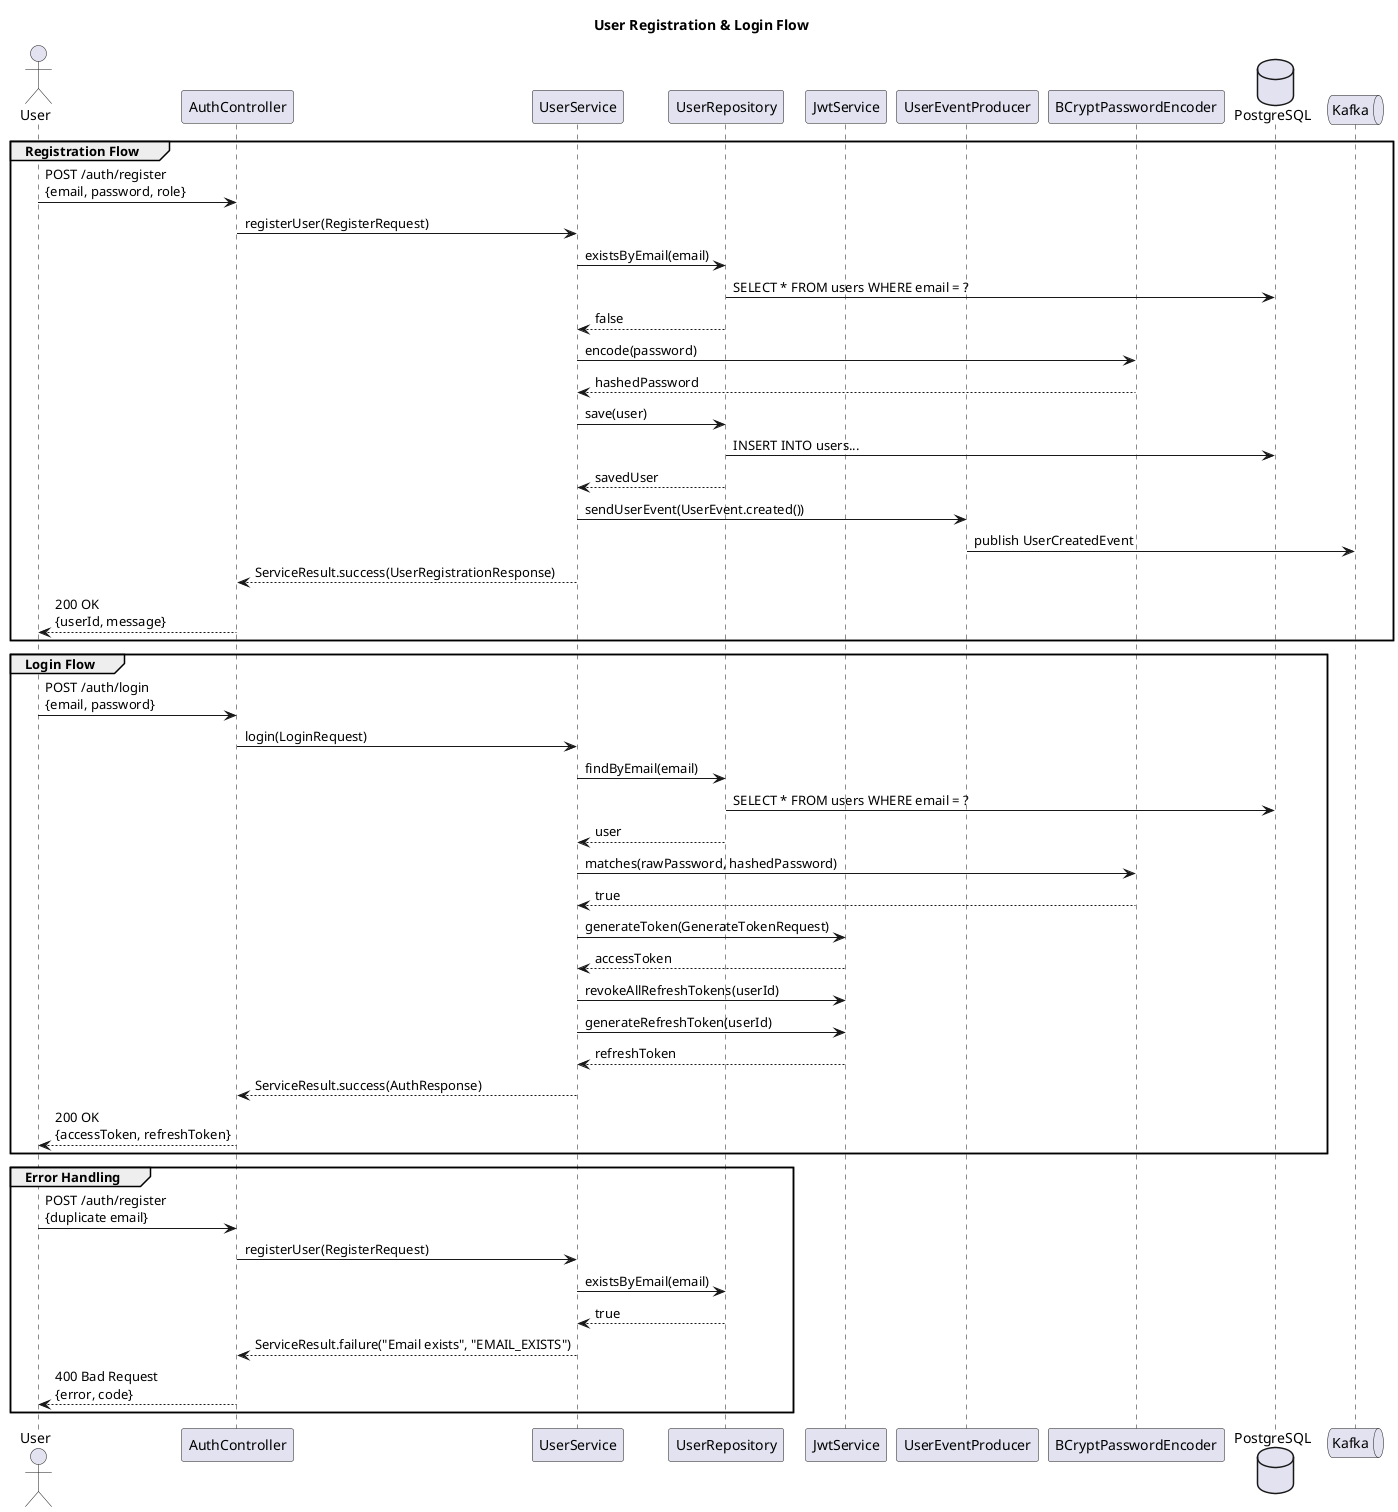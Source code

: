 @startuml registration-login-flow
title User Registration & Login Flow

actor "User" as User
participant "AuthController" as Controller
participant "UserService" as Service
participant "UserRepository" as Repository
participant "JwtService" as JwtService
participant "UserEventProducer" as EventProducer
participant "BCryptPasswordEncoder" as Encoder
database "PostgreSQL" as DB
queue "Kafka" as Kafka

group Registration Flow
    User -> Controller : POST /auth/register\n{email, password, role}
    Controller -> Service : registerUser(RegisterRequest)
    Service -> Repository : existsByEmail(email)
    Repository -> DB : SELECT * FROM users WHERE email = ?
    Repository --> Service : false
    Service -> Encoder : encode(password)
    Encoder --> Service : hashedPassword
    Service -> Repository : save(user)
    Repository -> DB : INSERT INTO users...
    Repository --> Service : savedUser
    Service -> EventProducer : sendUserEvent(UserEvent.created())
    EventProducer -> Kafka : publish UserCreatedEvent
    Service --> Controller : ServiceResult.success(UserRegistrationResponse)
    Controller --> User : 200 OK\n{userId, message}
end

group Login Flow
    User -> Controller : POST /auth/login\n{email, password}
    Controller -> Service : login(LoginRequest)
    Service -> Repository : findByEmail(email)
    Repository -> DB : SELECT * FROM users WHERE email = ?
    Repository --> Service : user
    Service -> Encoder : matches(rawPassword, hashedPassword)
    Encoder --> Service : true
    Service -> JwtService : generateToken(GenerateTokenRequest)
    JwtService --> Service : accessToken
    Service -> JwtService : revokeAllRefreshTokens(userId)
    Service -> JwtService : generateRefreshToken(userId)
    JwtService --> Service : refreshToken
    Service --> Controller : ServiceResult.success(AuthResponse)
    Controller --> User : 200 OK\n{accessToken, refreshToken}
end

group Error Handling
    User -> Controller : POST /auth/register\n{duplicate email}
    Controller -> Service : registerUser(RegisterRequest)
    Service -> Repository : existsByEmail(email)
    Repository --> Service : true
    Service --> Controller : ServiceResult.failure("Email exists", "EMAIL_EXISTS")
    Controller --> User : 400 Bad Request\n{error, code}
end

@enduml